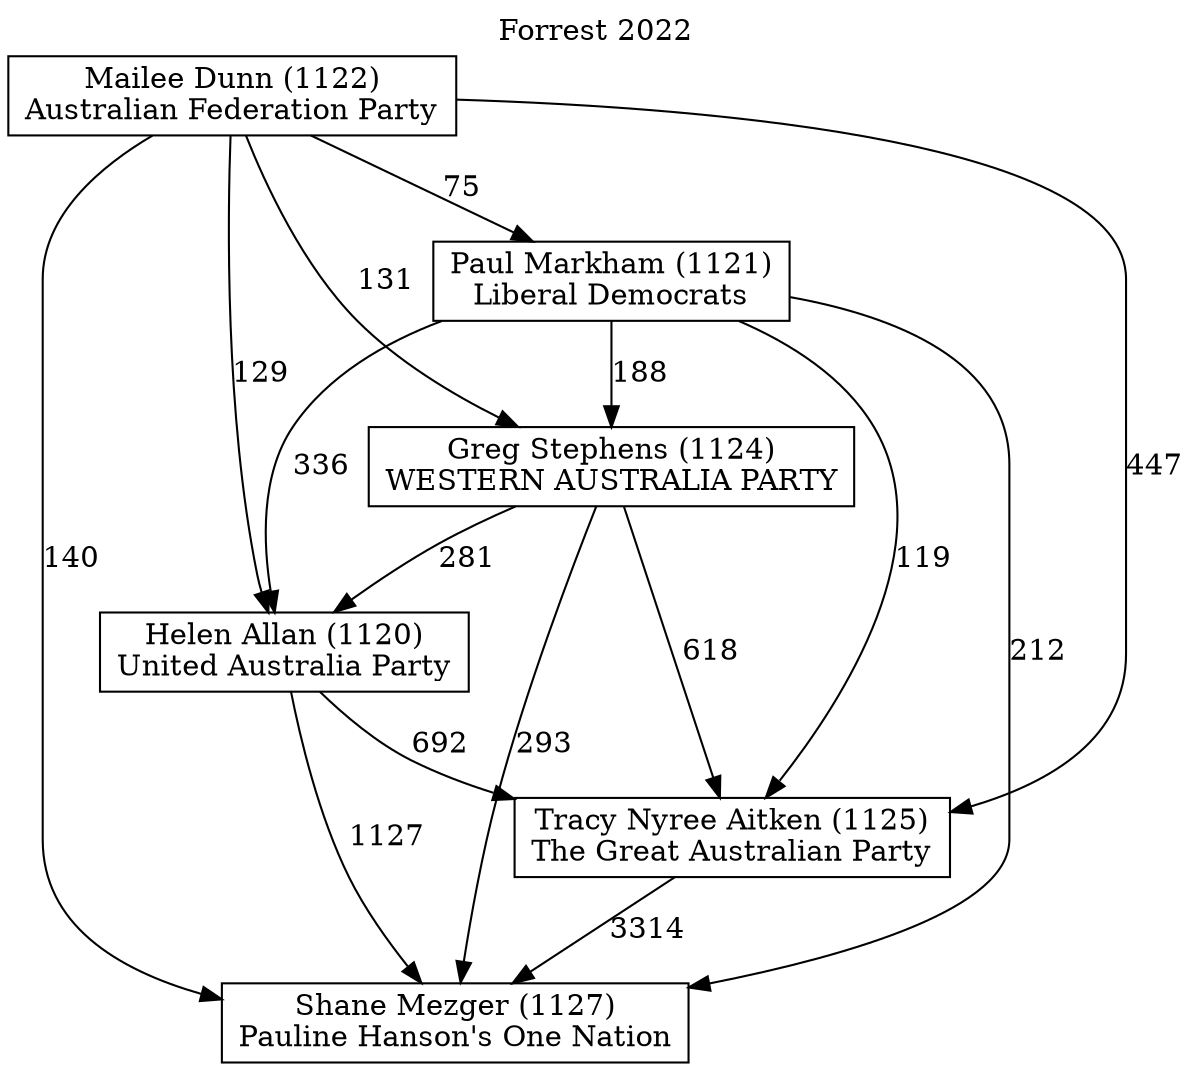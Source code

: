 // House preference flow
digraph "Shane Mezger (1127)_Forrest_2022" {
	graph [label="Forrest 2022" labelloc=t mclimit=10]
	node [shape=box]
	"Shane Mezger (1127)" [label="Shane Mezger (1127)
Pauline Hanson's One Nation"]
	"Tracy Nyree Aitken (1125)" [label="Tracy Nyree Aitken (1125)
The Great Australian Party"]
	"Helen Allan (1120)" [label="Helen Allan (1120)
United Australia Party"]
	"Greg Stephens (1124)" [label="Greg Stephens (1124)
WESTERN AUSTRALIA PARTY"]
	"Paul Markham (1121)" [label="Paul Markham (1121)
Liberal Democrats"]
	"Mailee Dunn (1122)" [label="Mailee Dunn (1122)
Australian Federation Party"]
	"Tracy Nyree Aitken (1125)" -> "Shane Mezger (1127)" [label=3314]
	"Helen Allan (1120)" -> "Tracy Nyree Aitken (1125)" [label=692]
	"Greg Stephens (1124)" -> "Helen Allan (1120)" [label=281]
	"Paul Markham (1121)" -> "Greg Stephens (1124)" [label=188]
	"Mailee Dunn (1122)" -> "Paul Markham (1121)" [label=75]
	"Helen Allan (1120)" -> "Shane Mezger (1127)" [label=1127]
	"Greg Stephens (1124)" -> "Shane Mezger (1127)" [label=293]
	"Paul Markham (1121)" -> "Shane Mezger (1127)" [label=212]
	"Mailee Dunn (1122)" -> "Shane Mezger (1127)" [label=140]
	"Mailee Dunn (1122)" -> "Greg Stephens (1124)" [label=131]
	"Paul Markham (1121)" -> "Helen Allan (1120)" [label=336]
	"Mailee Dunn (1122)" -> "Helen Allan (1120)" [label=129]
	"Greg Stephens (1124)" -> "Tracy Nyree Aitken (1125)" [label=618]
	"Paul Markham (1121)" -> "Tracy Nyree Aitken (1125)" [label=119]
	"Mailee Dunn (1122)" -> "Tracy Nyree Aitken (1125)" [label=447]
}
